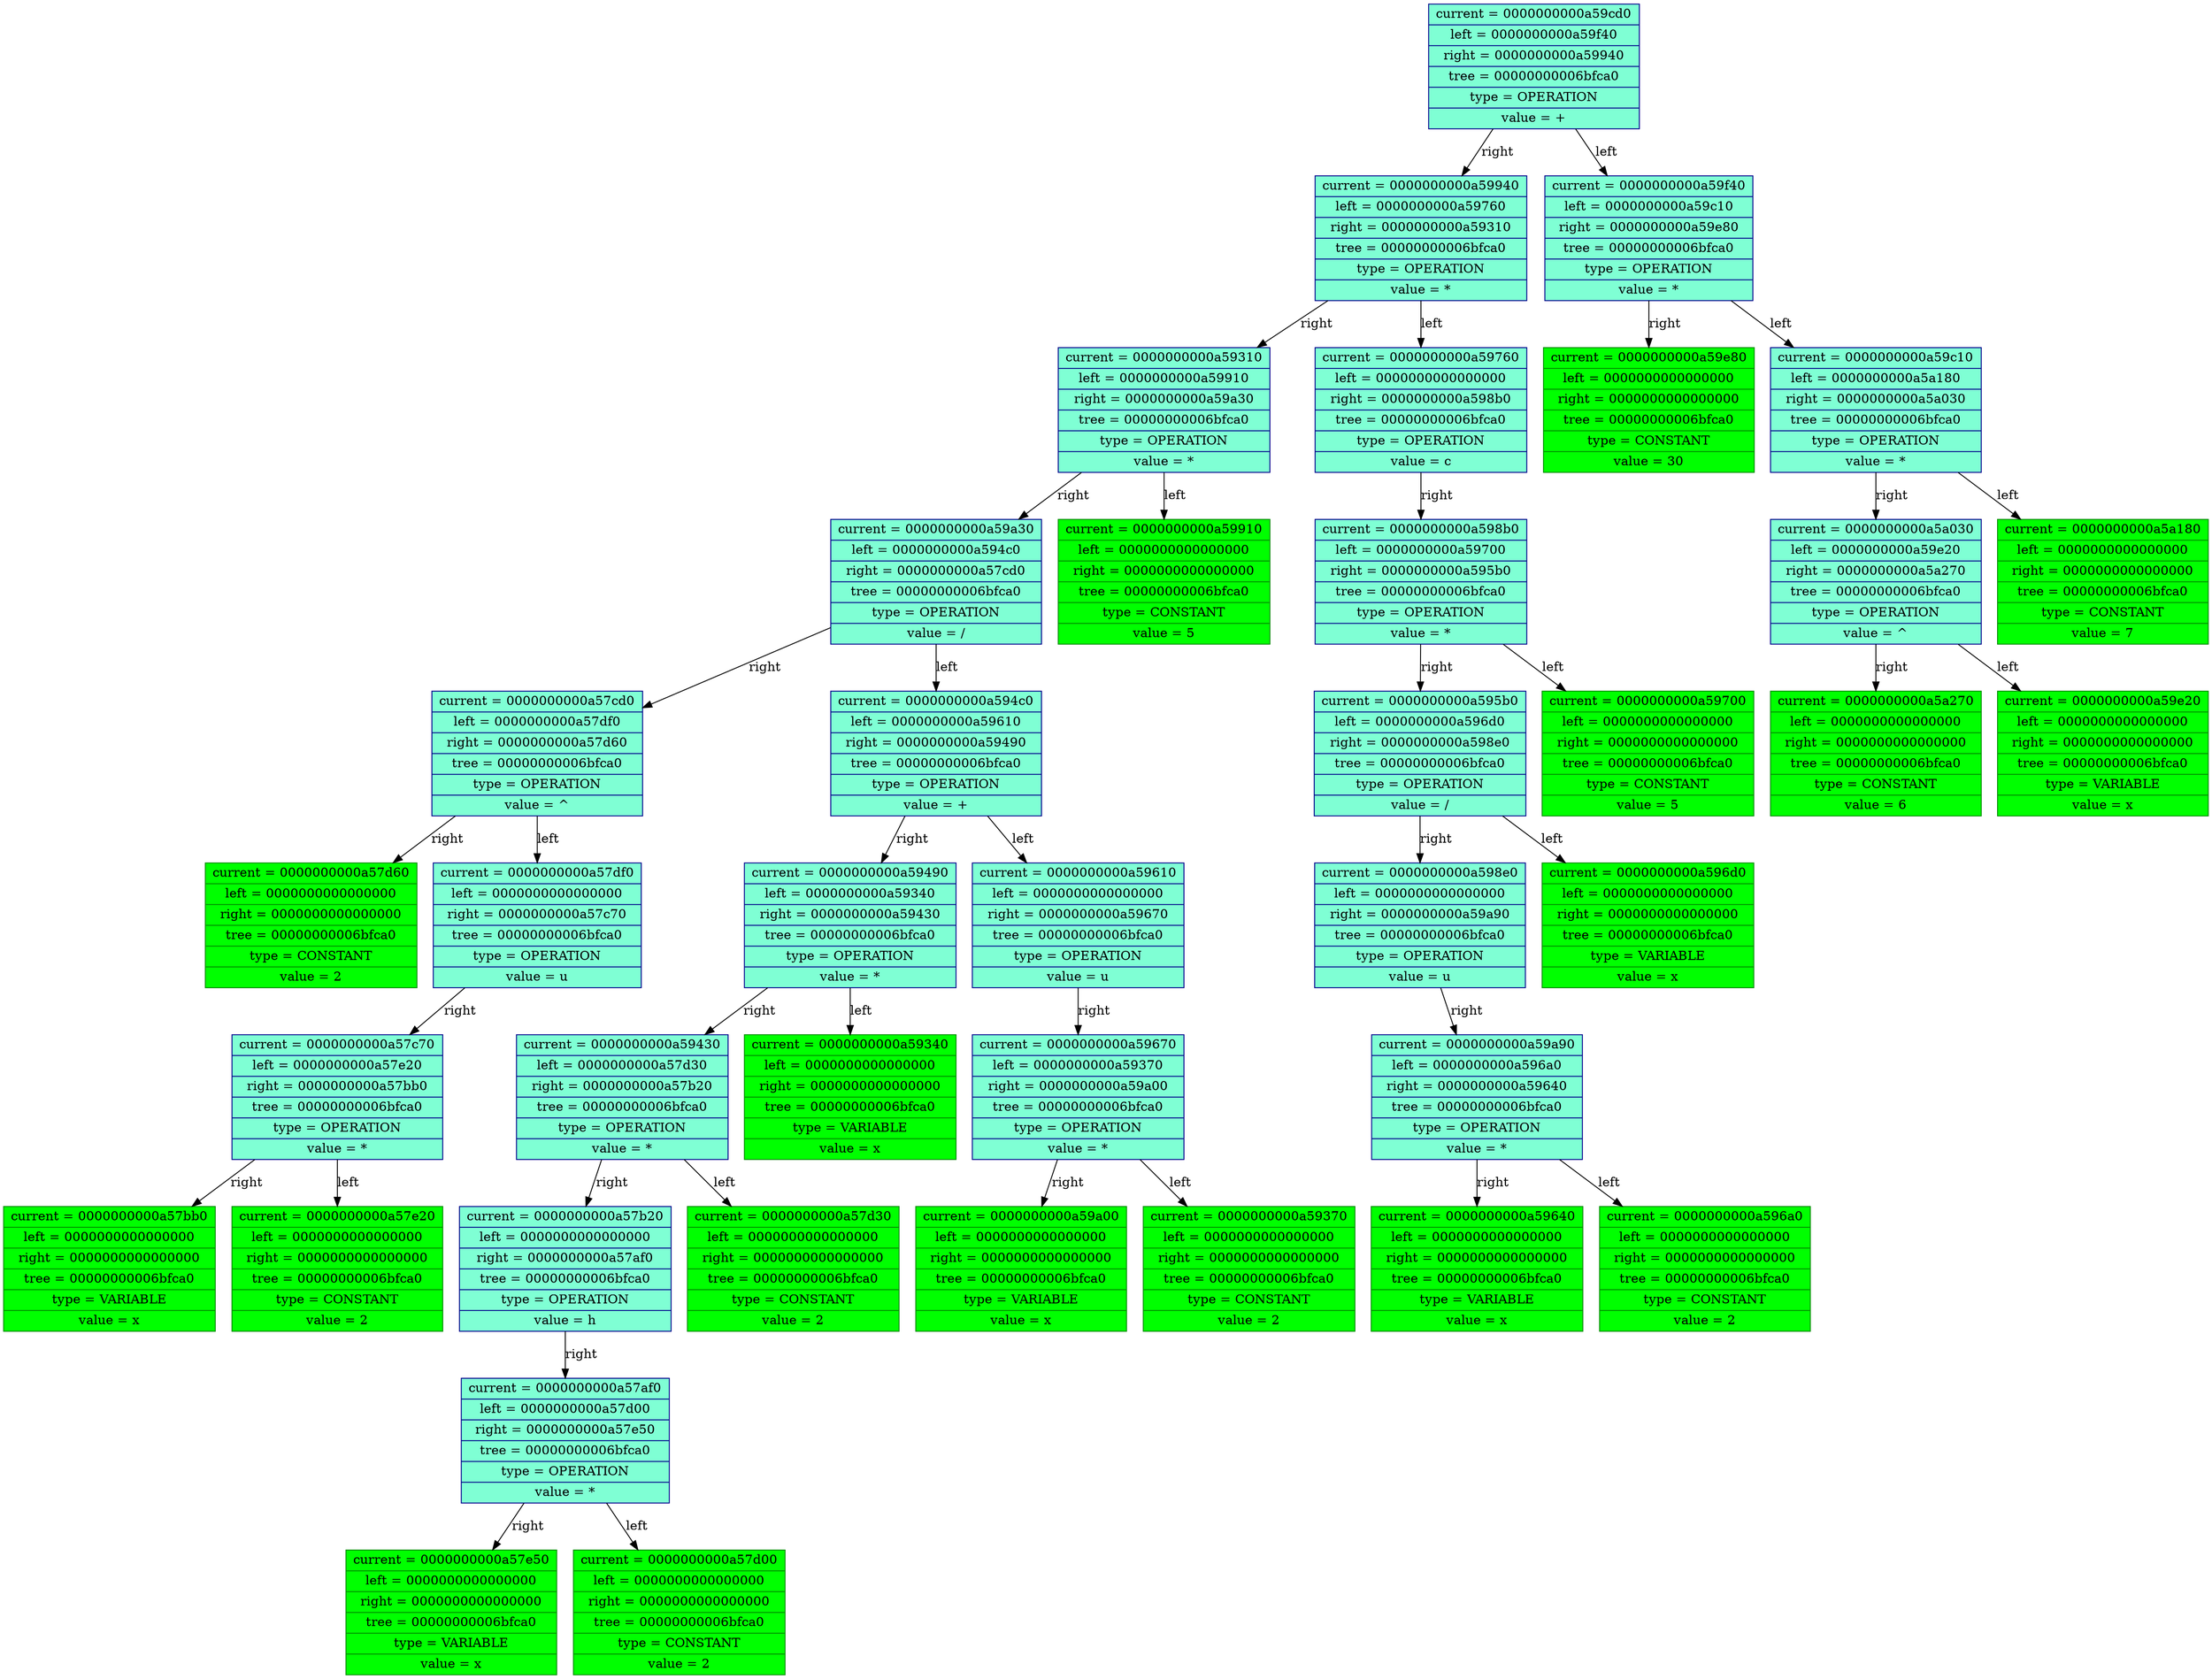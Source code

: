 digraph LIST{
	rankdir = TB;
"0000000000a59cd0"[shape=record, color="blue4",style="filled",fillcolor="aquamarine",label="   { current =  0000000000a59cd0 | left = 0000000000a59f40 | right = 0000000000a59940 | tree = 00000000006bfca0 | type = OPERATION | value = +} "];"0000000000a59940"[shape=record, color="blue4",style="filled",fillcolor="aquamarine",label="   { current =  0000000000a59940 | left = 0000000000a59760 | right = 0000000000a59310 | tree = 00000000006bfca0 | type = OPERATION | value = *} "];"0000000000a59310"[shape=record, color="blue4",style="filled",fillcolor="aquamarine",label="   { current =  0000000000a59310 | left = 0000000000a59910 | right = 0000000000a59a30 | tree = 00000000006bfca0 | type = OPERATION | value = *} "];"0000000000a59a30"[shape=record, color="blue4",style="filled",fillcolor="aquamarine",label="   { current =  0000000000a59a30 | left = 0000000000a594c0 | right = 0000000000a57cd0 | tree = 00000000006bfca0 | type = OPERATION | value = /} "];"0000000000a57cd0"[shape=record, color="blue4",style="filled",fillcolor="aquamarine",label="   { current =  0000000000a57cd0 | left = 0000000000a57df0 | right = 0000000000a57d60 | tree = 00000000006bfca0 | type = OPERATION | value = ^} "];"0000000000a57d60"[shape=record, color="green4",style="filled",fillcolor="green1",label="   { current =  0000000000a57d60 | left = 0000000000000000 | right = 0000000000000000 | tree = 00000000006bfca0 | type = CONSTANT | value = 2} "];"0000000000a57df0"[shape=record, color="blue4",style="filled",fillcolor="aquamarine",label="   { current =  0000000000a57df0 | left = 0000000000000000 | right = 0000000000a57c70 | tree = 00000000006bfca0 | type = OPERATION | value = u} "];"0000000000a57c70"[shape=record, color="blue4",style="filled",fillcolor="aquamarine",label="   { current =  0000000000a57c70 | left = 0000000000a57e20 | right = 0000000000a57bb0 | tree = 00000000006bfca0 | type = OPERATION | value = *} "];"0000000000a57bb0"[shape=record, color="green4",style="filled",fillcolor="green1",label="   { current =  0000000000a57bb0 | left = 0000000000000000 | right = 0000000000000000 | tree = 00000000006bfca0 | type = VARIABLE | value = x} "];"0000000000a57e20"[shape=record, color="green4",style="filled",fillcolor="green1",label="   { current =  0000000000a57e20 | left = 0000000000000000 | right = 0000000000000000 | tree = 00000000006bfca0 | type = CONSTANT | value = 2} "];"0000000000a594c0"[shape=record, color="blue4",style="filled",fillcolor="aquamarine",label="   { current =  0000000000a594c0 | left = 0000000000a59610 | right = 0000000000a59490 | tree = 00000000006bfca0 | type = OPERATION | value = +} "];"0000000000a59490"[shape=record, color="blue4",style="filled",fillcolor="aquamarine",label="   { current =  0000000000a59490 | left = 0000000000a59340 | right = 0000000000a59430 | tree = 00000000006bfca0 | type = OPERATION | value = *} "];"0000000000a59430"[shape=record, color="blue4",style="filled",fillcolor="aquamarine",label="   { current =  0000000000a59430 | left = 0000000000a57d30 | right = 0000000000a57b20 | tree = 00000000006bfca0 | type = OPERATION | value = *} "];"0000000000a57b20"[shape=record, color="blue4",style="filled",fillcolor="aquamarine",label="   { current =  0000000000a57b20 | left = 0000000000000000 | right = 0000000000a57af0 | tree = 00000000006bfca0 | type = OPERATION | value = h} "];"0000000000a57af0"[shape=record, color="blue4",style="filled",fillcolor="aquamarine",label="   { current =  0000000000a57af0 | left = 0000000000a57d00 | right = 0000000000a57e50 | tree = 00000000006bfca0 | type = OPERATION | value = *} "];"0000000000a57e50"[shape=record, color="green4",style="filled",fillcolor="green1",label="   { current =  0000000000a57e50 | left = 0000000000000000 | right = 0000000000000000 | tree = 00000000006bfca0 | type = VARIABLE | value = x} "];"0000000000a57d00"[shape=record, color="green4",style="filled",fillcolor="green1",label="   { current =  0000000000a57d00 | left = 0000000000000000 | right = 0000000000000000 | tree = 00000000006bfca0 | type = CONSTANT | value = 2} "];"0000000000a57d30"[shape=record, color="green4",style="filled",fillcolor="green1",label="   { current =  0000000000a57d30 | left = 0000000000000000 | right = 0000000000000000 | tree = 00000000006bfca0 | type = CONSTANT | value = 2} "];"0000000000a59340"[shape=record, color="green4",style="filled",fillcolor="green1",label="   { current =  0000000000a59340 | left = 0000000000000000 | right = 0000000000000000 | tree = 00000000006bfca0 | type = VARIABLE | value = x} "];"0000000000a59610"[shape=record, color="blue4",style="filled",fillcolor="aquamarine",label="   { current =  0000000000a59610 | left = 0000000000000000 | right = 0000000000a59670 | tree = 00000000006bfca0 | type = OPERATION | value = u} "];"0000000000a59670"[shape=record, color="blue4",style="filled",fillcolor="aquamarine",label="   { current =  0000000000a59670 | left = 0000000000a59370 | right = 0000000000a59a00 | tree = 00000000006bfca0 | type = OPERATION | value = *} "];"0000000000a59a00"[shape=record, color="green4",style="filled",fillcolor="green1",label="   { current =  0000000000a59a00 | left = 0000000000000000 | right = 0000000000000000 | tree = 00000000006bfca0 | type = VARIABLE | value = x} "];"0000000000a59370"[shape=record, color="green4",style="filled",fillcolor="green1",label="   { current =  0000000000a59370 | left = 0000000000000000 | right = 0000000000000000 | tree = 00000000006bfca0 | type = CONSTANT | value = 2} "];"0000000000a59910"[shape=record, color="green4",style="filled",fillcolor="green1",label="   { current =  0000000000a59910 | left = 0000000000000000 | right = 0000000000000000 | tree = 00000000006bfca0 | type = CONSTANT | value = 5} "];"0000000000a59760"[shape=record, color="blue4",style="filled",fillcolor="aquamarine",label="   { current =  0000000000a59760 | left = 0000000000000000 | right = 0000000000a598b0 | tree = 00000000006bfca0 | type = OPERATION | value = c} "];"0000000000a598b0"[shape=record, color="blue4",style="filled",fillcolor="aquamarine",label="   { current =  0000000000a598b0 | left = 0000000000a59700 | right = 0000000000a595b0 | tree = 00000000006bfca0 | type = OPERATION | value = *} "];"0000000000a595b0"[shape=record, color="blue4",style="filled",fillcolor="aquamarine",label="   { current =  0000000000a595b0 | left = 0000000000a596d0 | right = 0000000000a598e0 | tree = 00000000006bfca0 | type = OPERATION | value = /} "];"0000000000a598e0"[shape=record, color="blue4",style="filled",fillcolor="aquamarine",label="   { current =  0000000000a598e0 | left = 0000000000000000 | right = 0000000000a59a90 | tree = 00000000006bfca0 | type = OPERATION | value = u} "];"0000000000a59a90"[shape=record, color="blue4",style="filled",fillcolor="aquamarine",label="   { current =  0000000000a59a90 | left = 0000000000a596a0 | right = 0000000000a59640 | tree = 00000000006bfca0 | type = OPERATION | value = *} "];"0000000000a59640"[shape=record, color="green4",style="filled",fillcolor="green1",label="   { current =  0000000000a59640 | left = 0000000000000000 | right = 0000000000000000 | tree = 00000000006bfca0 | type = VARIABLE | value = x} "];"0000000000a596a0"[shape=record, color="green4",style="filled",fillcolor="green1",label="   { current =  0000000000a596a0 | left = 0000000000000000 | right = 0000000000000000 | tree = 00000000006bfca0 | type = CONSTANT | value = 2} "];"0000000000a596d0"[shape=record, color="green4",style="filled",fillcolor="green1",label="   { current =  0000000000a596d0 | left = 0000000000000000 | right = 0000000000000000 | tree = 00000000006bfca0 | type = VARIABLE | value = x} "];"0000000000a59700"[shape=record, color="green4",style="filled",fillcolor="green1",label="   { current =  0000000000a59700 | left = 0000000000000000 | right = 0000000000000000 | tree = 00000000006bfca0 | type = CONSTANT | value = 5} "];"0000000000a59f40"[shape=record, color="blue4",style="filled",fillcolor="aquamarine",label="   { current =  0000000000a59f40 | left = 0000000000a59c10 | right = 0000000000a59e80 | tree = 00000000006bfca0 | type = OPERATION | value = *} "];"0000000000a59e80"[shape=record, color="green4",style="filled",fillcolor="green1",label="   { current =  0000000000a59e80 | left = 0000000000000000 | right = 0000000000000000 | tree = 00000000006bfca0 | type = CONSTANT | value = 30} "];"0000000000a59c10"[shape=record, color="blue4",style="filled",fillcolor="aquamarine",label="   { current =  0000000000a59c10 | left = 0000000000a5a180 | right = 0000000000a5a030 | tree = 00000000006bfca0 | type = OPERATION | value = *} "];"0000000000a5a030"[shape=record, color="blue4",style="filled",fillcolor="aquamarine",label="   { current =  0000000000a5a030 | left = 0000000000a59e20 | right = 0000000000a5a270 | tree = 00000000006bfca0 | type = OPERATION | value = ^} "];"0000000000a5a270"[shape=record, color="green4",style="filled",fillcolor="green1",label="   { current =  0000000000a5a270 | left = 0000000000000000 | right = 0000000000000000 | tree = 00000000006bfca0 | type = CONSTANT | value = 6} "];"0000000000a59e20"[shape=record, color="green4",style="filled",fillcolor="green1",label="   { current =  0000000000a59e20 | left = 0000000000000000 | right = 0000000000000000 | tree = 00000000006bfca0 | type = VARIABLE | value = x} "];"0000000000a5a180"[shape=record, color="green4",style="filled",fillcolor="green1",label="   { current =  0000000000a5a180 | left = 0000000000000000 | right = 0000000000000000 | tree = 00000000006bfca0 | type = CONSTANT | value = 7} "];"0000000000a59cd0" -> "0000000000a59f40"[label="left"];
"0000000000a59f40" -> "0000000000a59c10"[label="left"];
"0000000000a59c10" -> "0000000000a5a180"[label="left"];
"0000000000a59c10" -> "0000000000a5a030"[label="right"];
"0000000000a5a030" -> "0000000000a59e20"[label="left"];
"0000000000a5a030" -> "0000000000a5a270"[label="right"];
"0000000000a59f40" -> "0000000000a59e80"[label="right"];
"0000000000a59cd0" -> "0000000000a59940"[label="right"];
"0000000000a59940" -> "0000000000a59760"[label="left"];
"0000000000a59760" -> "0000000000a598b0"[label="right"];
"0000000000a598b0" -> "0000000000a59700"[label="left"];
"0000000000a598b0" -> "0000000000a595b0"[label="right"];
"0000000000a595b0" -> "0000000000a596d0"[label="left"];
"0000000000a595b0" -> "0000000000a598e0"[label="right"];
"0000000000a598e0" -> "0000000000a59a90"[label="right"];
"0000000000a59a90" -> "0000000000a596a0"[label="left"];
"0000000000a59a90" -> "0000000000a59640"[label="right"];
"0000000000a59940" -> "0000000000a59310"[label="right"];
"0000000000a59310" -> "0000000000a59910"[label="left"];
"0000000000a59310" -> "0000000000a59a30"[label="right"];
"0000000000a59a30" -> "0000000000a594c0"[label="left"];
"0000000000a594c0" -> "0000000000a59610"[label="left"];
"0000000000a59610" -> "0000000000a59670"[label="right"];
"0000000000a59670" -> "0000000000a59370"[label="left"];
"0000000000a59670" -> "0000000000a59a00"[label="right"];
"0000000000a594c0" -> "0000000000a59490"[label="right"];
"0000000000a59490" -> "0000000000a59340"[label="left"];
"0000000000a59490" -> "0000000000a59430"[label="right"];
"0000000000a59430" -> "0000000000a57d30"[label="left"];
"0000000000a59430" -> "0000000000a57b20"[label="right"];
"0000000000a57b20" -> "0000000000a57af0"[label="right"];
"0000000000a57af0" -> "0000000000a57d00"[label="left"];
"0000000000a57af0" -> "0000000000a57e50"[label="right"];
"0000000000a59a30" -> "0000000000a57cd0"[label="right"];
"0000000000a57cd0" -> "0000000000a57df0"[label="left"];
"0000000000a57df0" -> "0000000000a57c70"[label="right"];
"0000000000a57c70" -> "0000000000a57e20"[label="left"];
"0000000000a57c70" -> "0000000000a57bb0"[label="right"];
"0000000000a57cd0" -> "0000000000a57d60"[label="right"];
}
